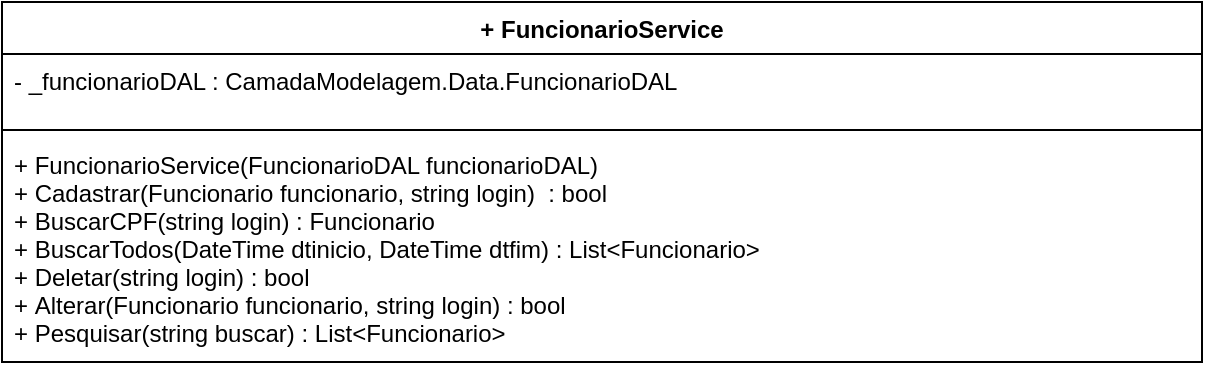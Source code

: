 <mxfile version="12.2.0" type="device" pages="1"><diagram id="-L9IpRQf3EQlU6v8rdQ8" name="Page-1"><mxGraphModel dx="984" dy="349" grid="1" gridSize="10" guides="1" tooltips="1" connect="1" arrows="1" fold="1" page="1" pageScale="1" pageWidth="1169" pageHeight="827" math="0" shadow="0"><root><mxCell id="0"/><mxCell id="1" parent="0"/><mxCell id="MYMX8F3CuHnzxPZbWVWI-5" value="+ FuncionarioService" style="swimlane;fontStyle=1;align=center;verticalAlign=top;childLayout=stackLayout;horizontal=1;startSize=26;horizontalStack=0;resizeParent=1;resizeParentMax=0;resizeLast=0;collapsible=1;marginBottom=0;" vertex="1" parent="1"><mxGeometry x="10" y="70" width="600" height="180" as="geometry"/></mxCell><mxCell id="MYMX8F3CuHnzxPZbWVWI-6" value="- _funcionarioDAL : CamadaModelagem.Data.FuncionarioDAL" style="text;strokeColor=none;fillColor=none;align=left;verticalAlign=top;spacingLeft=4;spacingRight=4;overflow=hidden;rotatable=0;points=[[0,0.5],[1,0.5]];portConstraint=eastwest;" vertex="1" parent="MYMX8F3CuHnzxPZbWVWI-5"><mxGeometry y="26" width="600" height="34" as="geometry"/></mxCell><mxCell id="MYMX8F3CuHnzxPZbWVWI-7" value="" style="line;strokeWidth=1;fillColor=none;align=left;verticalAlign=middle;spacingTop=-1;spacingLeft=3;spacingRight=3;rotatable=0;labelPosition=right;points=[];portConstraint=eastwest;" vertex="1" parent="MYMX8F3CuHnzxPZbWVWI-5"><mxGeometry y="60" width="600" height="8" as="geometry"/></mxCell><mxCell id="MYMX8F3CuHnzxPZbWVWI-8" value="+ FuncionarioService(FuncionarioDAL funcionarioDAL)&#10;+ Cadastrar(Funcionario funcionario, string login)  : bool&#10;+ BuscarCPF(string login) : Funcionario&#10;+ BuscarTodos(DateTime dtinicio, DateTime dtfim) : List&lt;Funcionario&gt;&#10;+ Deletar(string login) : bool&#10;+ Alterar(Funcionario funcionario, string login) : bool&#10;+ Pesquisar(string buscar) : List&lt;Funcionario&gt;&#10;" style="text;strokeColor=none;fillColor=none;align=left;verticalAlign=top;spacingLeft=4;spacingRight=4;overflow=hidden;rotatable=0;points=[[0,0.5],[1,0.5]];portConstraint=eastwest;" vertex="1" parent="MYMX8F3CuHnzxPZbWVWI-5"><mxGeometry y="68" width="600" height="112" as="geometry"/></mxCell></root></mxGraphModel></diagram></mxfile>